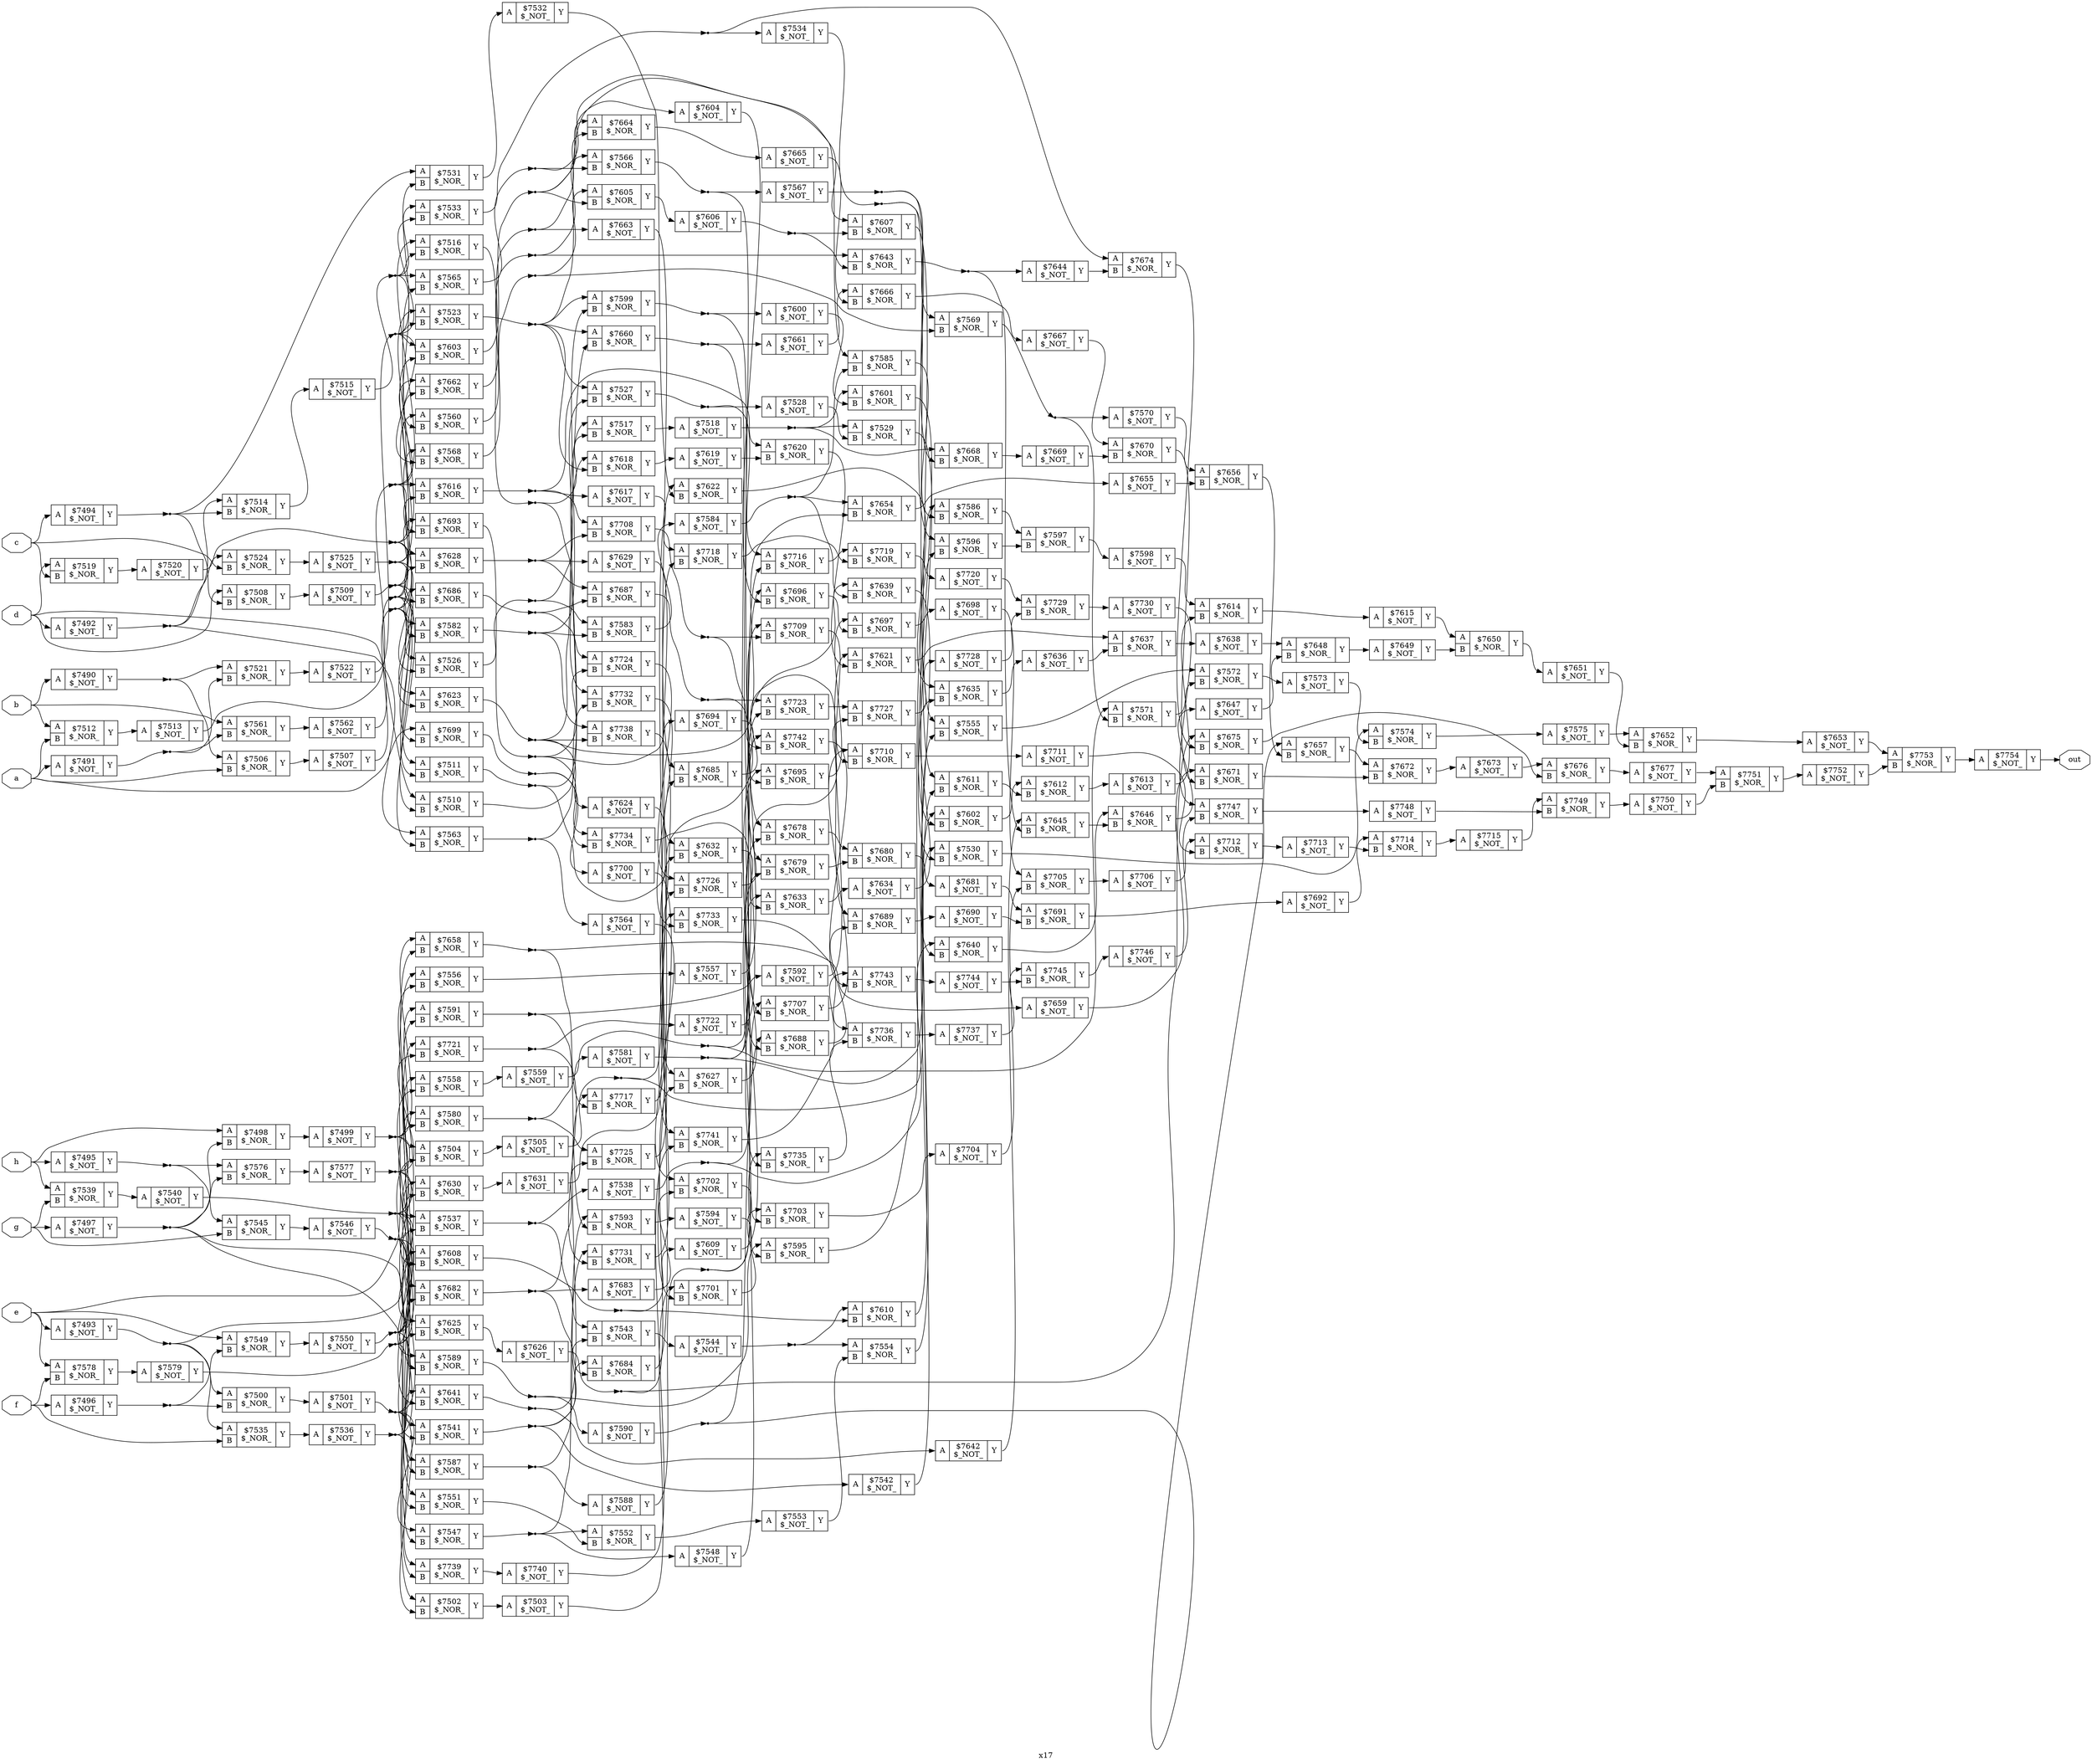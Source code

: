 digraph "x17" {
label="x17";
rankdir="LR";
remincross=true;
n265 [ shape=octagon, label="a", color="black", fontcolor="black" ];
n266 [ shape=octagon, label="b", color="black", fontcolor="black" ];
n267 [ shape=octagon, label="c", color="black", fontcolor="black" ];
n268 [ shape=octagon, label="d", color="black", fontcolor="black" ];
n269 [ shape=octagon, label="e", color="black", fontcolor="black" ];
n270 [ shape=octagon, label="f", color="black", fontcolor="black" ];
n271 [ shape=octagon, label="g", color="black", fontcolor="black" ];
n272 [ shape=octagon, label="h", color="black", fontcolor="black" ];
n273 [ shape=octagon, label="out", color="black", fontcolor="black" ];
c276 [ shape=record, label="{{<p274> A}|$7490\n$_NOT_|{<p275> Y}}" ];
c277 [ shape=record, label="{{<p274> A}|$7491\n$_NOT_|{<p275> Y}}" ];
c278 [ shape=record, label="{{<p274> A}|$7492\n$_NOT_|{<p275> Y}}" ];
c279 [ shape=record, label="{{<p274> A}|$7493\n$_NOT_|{<p275> Y}}" ];
c280 [ shape=record, label="{{<p274> A}|$7494\n$_NOT_|{<p275> Y}}" ];
c281 [ shape=record, label="{{<p274> A}|$7495\n$_NOT_|{<p275> Y}}" ];
c282 [ shape=record, label="{{<p274> A}|$7496\n$_NOT_|{<p275> Y}}" ];
c283 [ shape=record, label="{{<p274> A}|$7497\n$_NOT_|{<p275> Y}}" ];
c285 [ shape=record, label="{{<p274> A|<p284> B}|$7498\n$_NOR_|{<p275> Y}}" ];
c286 [ shape=record, label="{{<p274> A}|$7499\n$_NOT_|{<p275> Y}}" ];
c287 [ shape=record, label="{{<p274> A|<p284> B}|$7500\n$_NOR_|{<p275> Y}}" ];
c288 [ shape=record, label="{{<p274> A}|$7501\n$_NOT_|{<p275> Y}}" ];
c289 [ shape=record, label="{{<p274> A|<p284> B}|$7502\n$_NOR_|{<p275> Y}}" ];
c290 [ shape=record, label="{{<p274> A}|$7503\n$_NOT_|{<p275> Y}}" ];
c291 [ shape=record, label="{{<p274> A|<p284> B}|$7504\n$_NOR_|{<p275> Y}}" ];
c292 [ shape=record, label="{{<p274> A}|$7505\n$_NOT_|{<p275> Y}}" ];
c293 [ shape=record, label="{{<p274> A|<p284> B}|$7506\n$_NOR_|{<p275> Y}}" ];
c294 [ shape=record, label="{{<p274> A}|$7507\n$_NOT_|{<p275> Y}}" ];
c295 [ shape=record, label="{{<p274> A|<p284> B}|$7508\n$_NOR_|{<p275> Y}}" ];
c296 [ shape=record, label="{{<p274> A}|$7509\n$_NOT_|{<p275> Y}}" ];
c297 [ shape=record, label="{{<p274> A|<p284> B}|$7510\n$_NOR_|{<p275> Y}}" ];
c298 [ shape=record, label="{{<p274> A|<p284> B}|$7511\n$_NOR_|{<p275> Y}}" ];
c299 [ shape=record, label="{{<p274> A|<p284> B}|$7512\n$_NOR_|{<p275> Y}}" ];
c300 [ shape=record, label="{{<p274> A}|$7513\n$_NOT_|{<p275> Y}}" ];
c301 [ shape=record, label="{{<p274> A|<p284> B}|$7514\n$_NOR_|{<p275> Y}}" ];
c302 [ shape=record, label="{{<p274> A}|$7515\n$_NOT_|{<p275> Y}}" ];
c303 [ shape=record, label="{{<p274> A|<p284> B}|$7516\n$_NOR_|{<p275> Y}}" ];
c304 [ shape=record, label="{{<p274> A|<p284> B}|$7517\n$_NOR_|{<p275> Y}}" ];
c305 [ shape=record, label="{{<p274> A}|$7518\n$_NOT_|{<p275> Y}}" ];
c306 [ shape=record, label="{{<p274> A|<p284> B}|$7519\n$_NOR_|{<p275> Y}}" ];
c307 [ shape=record, label="{{<p274> A}|$7520\n$_NOT_|{<p275> Y}}" ];
c308 [ shape=record, label="{{<p274> A|<p284> B}|$7521\n$_NOR_|{<p275> Y}}" ];
c309 [ shape=record, label="{{<p274> A}|$7522\n$_NOT_|{<p275> Y}}" ];
c310 [ shape=record, label="{{<p274> A|<p284> B}|$7523\n$_NOR_|{<p275> Y}}" ];
c311 [ shape=record, label="{{<p274> A|<p284> B}|$7524\n$_NOR_|{<p275> Y}}" ];
c312 [ shape=record, label="{{<p274> A}|$7525\n$_NOT_|{<p275> Y}}" ];
c313 [ shape=record, label="{{<p274> A|<p284> B}|$7526\n$_NOR_|{<p275> Y}}" ];
c314 [ shape=record, label="{{<p274> A|<p284> B}|$7527\n$_NOR_|{<p275> Y}}" ];
c315 [ shape=record, label="{{<p274> A}|$7528\n$_NOT_|{<p275> Y}}" ];
c316 [ shape=record, label="{{<p274> A|<p284> B}|$7529\n$_NOR_|{<p275> Y}}" ];
c317 [ shape=record, label="{{<p274> A|<p284> B}|$7530\n$_NOR_|{<p275> Y}}" ];
c318 [ shape=record, label="{{<p274> A|<p284> B}|$7531\n$_NOR_|{<p275> Y}}" ];
c319 [ shape=record, label="{{<p274> A}|$7532\n$_NOT_|{<p275> Y}}" ];
c320 [ shape=record, label="{{<p274> A|<p284> B}|$7533\n$_NOR_|{<p275> Y}}" ];
c321 [ shape=record, label="{{<p274> A}|$7534\n$_NOT_|{<p275> Y}}" ];
c322 [ shape=record, label="{{<p274> A|<p284> B}|$7535\n$_NOR_|{<p275> Y}}" ];
c323 [ shape=record, label="{{<p274> A}|$7536\n$_NOT_|{<p275> Y}}" ];
c324 [ shape=record, label="{{<p274> A|<p284> B}|$7537\n$_NOR_|{<p275> Y}}" ];
c325 [ shape=record, label="{{<p274> A}|$7538\n$_NOT_|{<p275> Y}}" ];
c326 [ shape=record, label="{{<p274> A|<p284> B}|$7539\n$_NOR_|{<p275> Y}}" ];
c327 [ shape=record, label="{{<p274> A}|$7540\n$_NOT_|{<p275> Y}}" ];
c328 [ shape=record, label="{{<p274> A|<p284> B}|$7541\n$_NOR_|{<p275> Y}}" ];
c329 [ shape=record, label="{{<p274> A}|$7542\n$_NOT_|{<p275> Y}}" ];
c330 [ shape=record, label="{{<p274> A|<p284> B}|$7543\n$_NOR_|{<p275> Y}}" ];
c331 [ shape=record, label="{{<p274> A}|$7544\n$_NOT_|{<p275> Y}}" ];
c332 [ shape=record, label="{{<p274> A|<p284> B}|$7545\n$_NOR_|{<p275> Y}}" ];
c333 [ shape=record, label="{{<p274> A}|$7546\n$_NOT_|{<p275> Y}}" ];
c334 [ shape=record, label="{{<p274> A|<p284> B}|$7547\n$_NOR_|{<p275> Y}}" ];
c335 [ shape=record, label="{{<p274> A}|$7548\n$_NOT_|{<p275> Y}}" ];
c336 [ shape=record, label="{{<p274> A|<p284> B}|$7549\n$_NOR_|{<p275> Y}}" ];
c337 [ shape=record, label="{{<p274> A}|$7550\n$_NOT_|{<p275> Y}}" ];
c338 [ shape=record, label="{{<p274> A|<p284> B}|$7551\n$_NOR_|{<p275> Y}}" ];
c339 [ shape=record, label="{{<p274> A|<p284> B}|$7552\n$_NOR_|{<p275> Y}}" ];
c340 [ shape=record, label="{{<p274> A}|$7553\n$_NOT_|{<p275> Y}}" ];
c341 [ shape=record, label="{{<p274> A|<p284> B}|$7554\n$_NOR_|{<p275> Y}}" ];
c342 [ shape=record, label="{{<p274> A|<p284> B}|$7555\n$_NOR_|{<p275> Y}}" ];
c343 [ shape=record, label="{{<p274> A|<p284> B}|$7556\n$_NOR_|{<p275> Y}}" ];
c344 [ shape=record, label="{{<p274> A}|$7557\n$_NOT_|{<p275> Y}}" ];
c345 [ shape=record, label="{{<p274> A|<p284> B}|$7558\n$_NOR_|{<p275> Y}}" ];
c346 [ shape=record, label="{{<p274> A}|$7559\n$_NOT_|{<p275> Y}}" ];
c347 [ shape=record, label="{{<p274> A|<p284> B}|$7560\n$_NOR_|{<p275> Y}}" ];
c348 [ shape=record, label="{{<p274> A|<p284> B}|$7561\n$_NOR_|{<p275> Y}}" ];
c349 [ shape=record, label="{{<p274> A}|$7562\n$_NOT_|{<p275> Y}}" ];
c350 [ shape=record, label="{{<p274> A|<p284> B}|$7563\n$_NOR_|{<p275> Y}}" ];
c351 [ shape=record, label="{{<p274> A}|$7564\n$_NOT_|{<p275> Y}}" ];
c352 [ shape=record, label="{{<p274> A|<p284> B}|$7565\n$_NOR_|{<p275> Y}}" ];
c353 [ shape=record, label="{{<p274> A|<p284> B}|$7566\n$_NOR_|{<p275> Y}}" ];
c354 [ shape=record, label="{{<p274> A}|$7567\n$_NOT_|{<p275> Y}}" ];
c355 [ shape=record, label="{{<p274> A|<p284> B}|$7568\n$_NOR_|{<p275> Y}}" ];
c356 [ shape=record, label="{{<p274> A|<p284> B}|$7569\n$_NOR_|{<p275> Y}}" ];
c357 [ shape=record, label="{{<p274> A}|$7570\n$_NOT_|{<p275> Y}}" ];
c358 [ shape=record, label="{{<p274> A|<p284> B}|$7571\n$_NOR_|{<p275> Y}}" ];
c359 [ shape=record, label="{{<p274> A|<p284> B}|$7572\n$_NOR_|{<p275> Y}}" ];
c360 [ shape=record, label="{{<p274> A}|$7573\n$_NOT_|{<p275> Y}}" ];
c361 [ shape=record, label="{{<p274> A|<p284> B}|$7574\n$_NOR_|{<p275> Y}}" ];
c362 [ shape=record, label="{{<p274> A}|$7575\n$_NOT_|{<p275> Y}}" ];
c363 [ shape=record, label="{{<p274> A|<p284> B}|$7576\n$_NOR_|{<p275> Y}}" ];
c364 [ shape=record, label="{{<p274> A}|$7577\n$_NOT_|{<p275> Y}}" ];
c365 [ shape=record, label="{{<p274> A|<p284> B}|$7578\n$_NOR_|{<p275> Y}}" ];
c366 [ shape=record, label="{{<p274> A}|$7579\n$_NOT_|{<p275> Y}}" ];
c367 [ shape=record, label="{{<p274> A|<p284> B}|$7580\n$_NOR_|{<p275> Y}}" ];
c368 [ shape=record, label="{{<p274> A}|$7581\n$_NOT_|{<p275> Y}}" ];
c369 [ shape=record, label="{{<p274> A|<p284> B}|$7582\n$_NOR_|{<p275> Y}}" ];
c370 [ shape=record, label="{{<p274> A|<p284> B}|$7583\n$_NOR_|{<p275> Y}}" ];
c371 [ shape=record, label="{{<p274> A}|$7584\n$_NOT_|{<p275> Y}}" ];
c372 [ shape=record, label="{{<p274> A|<p284> B}|$7585\n$_NOR_|{<p275> Y}}" ];
c373 [ shape=record, label="{{<p274> A|<p284> B}|$7586\n$_NOR_|{<p275> Y}}" ];
c374 [ shape=record, label="{{<p274> A|<p284> B}|$7587\n$_NOR_|{<p275> Y}}" ];
c375 [ shape=record, label="{{<p274> A}|$7588\n$_NOT_|{<p275> Y}}" ];
c376 [ shape=record, label="{{<p274> A|<p284> B}|$7589\n$_NOR_|{<p275> Y}}" ];
c377 [ shape=record, label="{{<p274> A}|$7590\n$_NOT_|{<p275> Y}}" ];
c378 [ shape=record, label="{{<p274> A|<p284> B}|$7591\n$_NOR_|{<p275> Y}}" ];
c379 [ shape=record, label="{{<p274> A}|$7592\n$_NOT_|{<p275> Y}}" ];
c380 [ shape=record, label="{{<p274> A|<p284> B}|$7593\n$_NOR_|{<p275> Y}}" ];
c381 [ shape=record, label="{{<p274> A}|$7594\n$_NOT_|{<p275> Y}}" ];
c382 [ shape=record, label="{{<p274> A|<p284> B}|$7595\n$_NOR_|{<p275> Y}}" ];
c383 [ shape=record, label="{{<p274> A|<p284> B}|$7596\n$_NOR_|{<p275> Y}}" ];
c384 [ shape=record, label="{{<p274> A|<p284> B}|$7597\n$_NOR_|{<p275> Y}}" ];
c385 [ shape=record, label="{{<p274> A}|$7598\n$_NOT_|{<p275> Y}}" ];
c386 [ shape=record, label="{{<p274> A|<p284> B}|$7599\n$_NOR_|{<p275> Y}}" ];
c387 [ shape=record, label="{{<p274> A}|$7600\n$_NOT_|{<p275> Y}}" ];
c388 [ shape=record, label="{{<p274> A|<p284> B}|$7601\n$_NOR_|{<p275> Y}}" ];
c389 [ shape=record, label="{{<p274> A|<p284> B}|$7602\n$_NOR_|{<p275> Y}}" ];
c390 [ shape=record, label="{{<p274> A|<p284> B}|$7603\n$_NOR_|{<p275> Y}}" ];
c391 [ shape=record, label="{{<p274> A}|$7604\n$_NOT_|{<p275> Y}}" ];
c392 [ shape=record, label="{{<p274> A|<p284> B}|$7605\n$_NOR_|{<p275> Y}}" ];
c393 [ shape=record, label="{{<p274> A}|$7606\n$_NOT_|{<p275> Y}}" ];
c394 [ shape=record, label="{{<p274> A|<p284> B}|$7607\n$_NOR_|{<p275> Y}}" ];
c395 [ shape=record, label="{{<p274> A|<p284> B}|$7608\n$_NOR_|{<p275> Y}}" ];
c396 [ shape=record, label="{{<p274> A}|$7609\n$_NOT_|{<p275> Y}}" ];
c397 [ shape=record, label="{{<p274> A|<p284> B}|$7610\n$_NOR_|{<p275> Y}}" ];
c398 [ shape=record, label="{{<p274> A|<p284> B}|$7611\n$_NOR_|{<p275> Y}}" ];
c399 [ shape=record, label="{{<p274> A|<p284> B}|$7612\n$_NOR_|{<p275> Y}}" ];
c400 [ shape=record, label="{{<p274> A}|$7613\n$_NOT_|{<p275> Y}}" ];
c401 [ shape=record, label="{{<p274> A|<p284> B}|$7614\n$_NOR_|{<p275> Y}}" ];
c402 [ shape=record, label="{{<p274> A}|$7615\n$_NOT_|{<p275> Y}}" ];
c403 [ shape=record, label="{{<p274> A|<p284> B}|$7616\n$_NOR_|{<p275> Y}}" ];
c404 [ shape=record, label="{{<p274> A}|$7617\n$_NOT_|{<p275> Y}}" ];
c405 [ shape=record, label="{{<p274> A|<p284> B}|$7618\n$_NOR_|{<p275> Y}}" ];
c406 [ shape=record, label="{{<p274> A}|$7619\n$_NOT_|{<p275> Y}}" ];
c407 [ shape=record, label="{{<p274> A|<p284> B}|$7620\n$_NOR_|{<p275> Y}}" ];
c408 [ shape=record, label="{{<p274> A|<p284> B}|$7621\n$_NOR_|{<p275> Y}}" ];
c409 [ shape=record, label="{{<p274> A|<p284> B}|$7622\n$_NOR_|{<p275> Y}}" ];
c410 [ shape=record, label="{{<p274> A|<p284> B}|$7623\n$_NOR_|{<p275> Y}}" ];
c411 [ shape=record, label="{{<p274> A}|$7624\n$_NOT_|{<p275> Y}}" ];
c412 [ shape=record, label="{{<p274> A|<p284> B}|$7625\n$_NOR_|{<p275> Y}}" ];
c413 [ shape=record, label="{{<p274> A}|$7626\n$_NOT_|{<p275> Y}}" ];
c414 [ shape=record, label="{{<p274> A|<p284> B}|$7627\n$_NOR_|{<p275> Y}}" ];
c415 [ shape=record, label="{{<p274> A|<p284> B}|$7628\n$_NOR_|{<p275> Y}}" ];
c416 [ shape=record, label="{{<p274> A}|$7629\n$_NOT_|{<p275> Y}}" ];
c417 [ shape=record, label="{{<p274> A|<p284> B}|$7630\n$_NOR_|{<p275> Y}}" ];
c418 [ shape=record, label="{{<p274> A}|$7631\n$_NOT_|{<p275> Y}}" ];
c419 [ shape=record, label="{{<p274> A|<p284> B}|$7632\n$_NOR_|{<p275> Y}}" ];
c420 [ shape=record, label="{{<p274> A|<p284> B}|$7633\n$_NOR_|{<p275> Y}}" ];
c421 [ shape=record, label="{{<p274> A}|$7634\n$_NOT_|{<p275> Y}}" ];
c422 [ shape=record, label="{{<p274> A|<p284> B}|$7635\n$_NOR_|{<p275> Y}}" ];
c423 [ shape=record, label="{{<p274> A}|$7636\n$_NOT_|{<p275> Y}}" ];
c424 [ shape=record, label="{{<p274> A|<p284> B}|$7637\n$_NOR_|{<p275> Y}}" ];
c425 [ shape=record, label="{{<p274> A}|$7638\n$_NOT_|{<p275> Y}}" ];
c426 [ shape=record, label="{{<p274> A|<p284> B}|$7639\n$_NOR_|{<p275> Y}}" ];
c427 [ shape=record, label="{{<p274> A|<p284> B}|$7640\n$_NOR_|{<p275> Y}}" ];
c428 [ shape=record, label="{{<p274> A|<p284> B}|$7641\n$_NOR_|{<p275> Y}}" ];
c429 [ shape=record, label="{{<p274> A}|$7642\n$_NOT_|{<p275> Y}}" ];
c430 [ shape=record, label="{{<p274> A|<p284> B}|$7643\n$_NOR_|{<p275> Y}}" ];
c431 [ shape=record, label="{{<p274> A}|$7644\n$_NOT_|{<p275> Y}}" ];
c432 [ shape=record, label="{{<p274> A|<p284> B}|$7645\n$_NOR_|{<p275> Y}}" ];
c433 [ shape=record, label="{{<p274> A|<p284> B}|$7646\n$_NOR_|{<p275> Y}}" ];
c434 [ shape=record, label="{{<p274> A}|$7647\n$_NOT_|{<p275> Y}}" ];
c435 [ shape=record, label="{{<p274> A|<p284> B}|$7648\n$_NOR_|{<p275> Y}}" ];
c436 [ shape=record, label="{{<p274> A}|$7649\n$_NOT_|{<p275> Y}}" ];
c437 [ shape=record, label="{{<p274> A|<p284> B}|$7650\n$_NOR_|{<p275> Y}}" ];
c438 [ shape=record, label="{{<p274> A}|$7651\n$_NOT_|{<p275> Y}}" ];
c439 [ shape=record, label="{{<p274> A|<p284> B}|$7652\n$_NOR_|{<p275> Y}}" ];
c440 [ shape=record, label="{{<p274> A}|$7653\n$_NOT_|{<p275> Y}}" ];
c441 [ shape=record, label="{{<p274> A|<p284> B}|$7654\n$_NOR_|{<p275> Y}}" ];
c442 [ shape=record, label="{{<p274> A}|$7655\n$_NOT_|{<p275> Y}}" ];
c443 [ shape=record, label="{{<p274> A|<p284> B}|$7656\n$_NOR_|{<p275> Y}}" ];
c444 [ shape=record, label="{{<p274> A|<p284> B}|$7657\n$_NOR_|{<p275> Y}}" ];
c445 [ shape=record, label="{{<p274> A|<p284> B}|$7658\n$_NOR_|{<p275> Y}}" ];
c446 [ shape=record, label="{{<p274> A}|$7659\n$_NOT_|{<p275> Y}}" ];
c447 [ shape=record, label="{{<p274> A|<p284> B}|$7660\n$_NOR_|{<p275> Y}}" ];
c448 [ shape=record, label="{{<p274> A}|$7661\n$_NOT_|{<p275> Y}}" ];
c449 [ shape=record, label="{{<p274> A|<p284> B}|$7662\n$_NOR_|{<p275> Y}}" ];
c450 [ shape=record, label="{{<p274> A}|$7663\n$_NOT_|{<p275> Y}}" ];
c451 [ shape=record, label="{{<p274> A|<p284> B}|$7664\n$_NOR_|{<p275> Y}}" ];
c452 [ shape=record, label="{{<p274> A}|$7665\n$_NOT_|{<p275> Y}}" ];
c453 [ shape=record, label="{{<p274> A|<p284> B}|$7666\n$_NOR_|{<p275> Y}}" ];
c454 [ shape=record, label="{{<p274> A}|$7667\n$_NOT_|{<p275> Y}}" ];
c455 [ shape=record, label="{{<p274> A|<p284> B}|$7668\n$_NOR_|{<p275> Y}}" ];
c456 [ shape=record, label="{{<p274> A}|$7669\n$_NOT_|{<p275> Y}}" ];
c457 [ shape=record, label="{{<p274> A|<p284> B}|$7670\n$_NOR_|{<p275> Y}}" ];
c458 [ shape=record, label="{{<p274> A|<p284> B}|$7671\n$_NOR_|{<p275> Y}}" ];
c459 [ shape=record, label="{{<p274> A|<p284> B}|$7672\n$_NOR_|{<p275> Y}}" ];
c460 [ shape=record, label="{{<p274> A}|$7673\n$_NOT_|{<p275> Y}}" ];
c461 [ shape=record, label="{{<p274> A|<p284> B}|$7674\n$_NOR_|{<p275> Y}}" ];
c462 [ shape=record, label="{{<p274> A|<p284> B}|$7675\n$_NOR_|{<p275> Y}}" ];
c463 [ shape=record, label="{{<p274> A|<p284> B}|$7676\n$_NOR_|{<p275> Y}}" ];
c464 [ shape=record, label="{{<p274> A}|$7677\n$_NOT_|{<p275> Y}}" ];
c465 [ shape=record, label="{{<p274> A|<p284> B}|$7678\n$_NOR_|{<p275> Y}}" ];
c466 [ shape=record, label="{{<p274> A|<p284> B}|$7679\n$_NOR_|{<p275> Y}}" ];
c467 [ shape=record, label="{{<p274> A|<p284> B}|$7680\n$_NOR_|{<p275> Y}}" ];
c468 [ shape=record, label="{{<p274> A}|$7681\n$_NOT_|{<p275> Y}}" ];
c469 [ shape=record, label="{{<p274> A|<p284> B}|$7682\n$_NOR_|{<p275> Y}}" ];
c470 [ shape=record, label="{{<p274> A}|$7683\n$_NOT_|{<p275> Y}}" ];
c471 [ shape=record, label="{{<p274> A|<p284> B}|$7684\n$_NOR_|{<p275> Y}}" ];
c472 [ shape=record, label="{{<p274> A|<p284> B}|$7685\n$_NOR_|{<p275> Y}}" ];
c473 [ shape=record, label="{{<p274> A|<p284> B}|$7686\n$_NOR_|{<p275> Y}}" ];
c474 [ shape=record, label="{{<p274> A|<p284> B}|$7687\n$_NOR_|{<p275> Y}}" ];
c475 [ shape=record, label="{{<p274> A|<p284> B}|$7688\n$_NOR_|{<p275> Y}}" ];
c476 [ shape=record, label="{{<p274> A|<p284> B}|$7689\n$_NOR_|{<p275> Y}}" ];
c477 [ shape=record, label="{{<p274> A}|$7690\n$_NOT_|{<p275> Y}}" ];
c478 [ shape=record, label="{{<p274> A|<p284> B}|$7691\n$_NOR_|{<p275> Y}}" ];
c479 [ shape=record, label="{{<p274> A}|$7692\n$_NOT_|{<p275> Y}}" ];
c480 [ shape=record, label="{{<p274> A|<p284> B}|$7693\n$_NOR_|{<p275> Y}}" ];
c481 [ shape=record, label="{{<p274> A}|$7694\n$_NOT_|{<p275> Y}}" ];
c482 [ shape=record, label="{{<p274> A|<p284> B}|$7695\n$_NOR_|{<p275> Y}}" ];
c483 [ shape=record, label="{{<p274> A|<p284> B}|$7696\n$_NOR_|{<p275> Y}}" ];
c484 [ shape=record, label="{{<p274> A|<p284> B}|$7697\n$_NOR_|{<p275> Y}}" ];
c485 [ shape=record, label="{{<p274> A}|$7698\n$_NOT_|{<p275> Y}}" ];
c486 [ shape=record, label="{{<p274> A|<p284> B}|$7699\n$_NOR_|{<p275> Y}}" ];
c487 [ shape=record, label="{{<p274> A}|$7700\n$_NOT_|{<p275> Y}}" ];
c488 [ shape=record, label="{{<p274> A|<p284> B}|$7701\n$_NOR_|{<p275> Y}}" ];
c489 [ shape=record, label="{{<p274> A|<p284> B}|$7702\n$_NOR_|{<p275> Y}}" ];
c490 [ shape=record, label="{{<p274> A|<p284> B}|$7703\n$_NOR_|{<p275> Y}}" ];
c491 [ shape=record, label="{{<p274> A}|$7704\n$_NOT_|{<p275> Y}}" ];
c492 [ shape=record, label="{{<p274> A|<p284> B}|$7705\n$_NOR_|{<p275> Y}}" ];
c493 [ shape=record, label="{{<p274> A}|$7706\n$_NOT_|{<p275> Y}}" ];
c494 [ shape=record, label="{{<p274> A|<p284> B}|$7707\n$_NOR_|{<p275> Y}}" ];
c495 [ shape=record, label="{{<p274> A|<p284> B}|$7708\n$_NOR_|{<p275> Y}}" ];
c496 [ shape=record, label="{{<p274> A|<p284> B}|$7709\n$_NOR_|{<p275> Y}}" ];
c497 [ shape=record, label="{{<p274> A|<p284> B}|$7710\n$_NOR_|{<p275> Y}}" ];
c498 [ shape=record, label="{{<p274> A}|$7711\n$_NOT_|{<p275> Y}}" ];
c499 [ shape=record, label="{{<p274> A|<p284> B}|$7712\n$_NOR_|{<p275> Y}}" ];
c500 [ shape=record, label="{{<p274> A}|$7713\n$_NOT_|{<p275> Y}}" ];
c501 [ shape=record, label="{{<p274> A|<p284> B}|$7714\n$_NOR_|{<p275> Y}}" ];
c502 [ shape=record, label="{{<p274> A}|$7715\n$_NOT_|{<p275> Y}}" ];
c503 [ shape=record, label="{{<p274> A|<p284> B}|$7716\n$_NOR_|{<p275> Y}}" ];
c504 [ shape=record, label="{{<p274> A|<p284> B}|$7717\n$_NOR_|{<p275> Y}}" ];
c505 [ shape=record, label="{{<p274> A|<p284> B}|$7718\n$_NOR_|{<p275> Y}}" ];
c506 [ shape=record, label="{{<p274> A|<p284> B}|$7719\n$_NOR_|{<p275> Y}}" ];
c507 [ shape=record, label="{{<p274> A}|$7720\n$_NOT_|{<p275> Y}}" ];
c508 [ shape=record, label="{{<p274> A|<p284> B}|$7721\n$_NOR_|{<p275> Y}}" ];
c509 [ shape=record, label="{{<p274> A}|$7722\n$_NOT_|{<p275> Y}}" ];
c510 [ shape=record, label="{{<p274> A|<p284> B}|$7723\n$_NOR_|{<p275> Y}}" ];
c511 [ shape=record, label="{{<p274> A|<p284> B}|$7724\n$_NOR_|{<p275> Y}}" ];
c512 [ shape=record, label="{{<p274> A|<p284> B}|$7725\n$_NOR_|{<p275> Y}}" ];
c513 [ shape=record, label="{{<p274> A|<p284> B}|$7726\n$_NOR_|{<p275> Y}}" ];
c514 [ shape=record, label="{{<p274> A|<p284> B}|$7727\n$_NOR_|{<p275> Y}}" ];
c515 [ shape=record, label="{{<p274> A}|$7728\n$_NOT_|{<p275> Y}}" ];
c516 [ shape=record, label="{{<p274> A|<p284> B}|$7729\n$_NOR_|{<p275> Y}}" ];
c517 [ shape=record, label="{{<p274> A}|$7730\n$_NOT_|{<p275> Y}}" ];
c518 [ shape=record, label="{{<p274> A|<p284> B}|$7731\n$_NOR_|{<p275> Y}}" ];
c519 [ shape=record, label="{{<p274> A|<p284> B}|$7732\n$_NOR_|{<p275> Y}}" ];
c520 [ shape=record, label="{{<p274> A|<p284> B}|$7733\n$_NOR_|{<p275> Y}}" ];
c521 [ shape=record, label="{{<p274> A|<p284> B}|$7734\n$_NOR_|{<p275> Y}}" ];
c522 [ shape=record, label="{{<p274> A|<p284> B}|$7735\n$_NOR_|{<p275> Y}}" ];
c523 [ shape=record, label="{{<p274> A|<p284> B}|$7736\n$_NOR_|{<p275> Y}}" ];
c524 [ shape=record, label="{{<p274> A}|$7737\n$_NOT_|{<p275> Y}}" ];
c525 [ shape=record, label="{{<p274> A|<p284> B}|$7738\n$_NOR_|{<p275> Y}}" ];
c526 [ shape=record, label="{{<p274> A|<p284> B}|$7739\n$_NOR_|{<p275> Y}}" ];
c527 [ shape=record, label="{{<p274> A}|$7740\n$_NOT_|{<p275> Y}}" ];
c528 [ shape=record, label="{{<p274> A|<p284> B}|$7741\n$_NOR_|{<p275> Y}}" ];
c529 [ shape=record, label="{{<p274> A|<p284> B}|$7742\n$_NOR_|{<p275> Y}}" ];
c530 [ shape=record, label="{{<p274> A|<p284> B}|$7743\n$_NOR_|{<p275> Y}}" ];
c531 [ shape=record, label="{{<p274> A}|$7744\n$_NOT_|{<p275> Y}}" ];
c532 [ shape=record, label="{{<p274> A|<p284> B}|$7745\n$_NOR_|{<p275> Y}}" ];
c533 [ shape=record, label="{{<p274> A}|$7746\n$_NOT_|{<p275> Y}}" ];
c534 [ shape=record, label="{{<p274> A|<p284> B}|$7747\n$_NOR_|{<p275> Y}}" ];
c535 [ shape=record, label="{{<p274> A}|$7748\n$_NOT_|{<p275> Y}}" ];
c536 [ shape=record, label="{{<p274> A|<p284> B}|$7749\n$_NOR_|{<p275> Y}}" ];
c537 [ shape=record, label="{{<p274> A}|$7750\n$_NOT_|{<p275> Y}}" ];
c538 [ shape=record, label="{{<p274> A|<p284> B}|$7751\n$_NOR_|{<p275> Y}}" ];
c539 [ shape=record, label="{{<p274> A}|$7752\n$_NOT_|{<p275> Y}}" ];
c540 [ shape=record, label="{{<p274> A|<p284> B}|$7753\n$_NOR_|{<p275> Y}}" ];
c541 [ shape=record, label="{{<p274> A}|$7754\n$_NOT_|{<p275> Y}}" ];
n1 [ shape=point ];
c367:p275:e -> n1:w [color="black", label=""];
n1:e -> c368:p274:w [color="black", label=""];
n1:e -> c512:p274:w [color="black", label=""];
n10 [ shape=point ];
c376:p275:e -> n10:w [color="black", label=""];
n10:e -> c377:p274:w [color="black", label=""];
n10:e -> c382:p274:w [color="black", label=""];
c457:p275:e -> c458:p284:w [color="black", label=""];
c458:p275:e -> c459:p284:w [color="black", label=""];
c459:p275:e -> c460:p274:w [color="black", label=""];
c460:p275:e -> c463:p274:w [color="black", label=""];
c461:p275:e -> c462:p284:w [color="black", label=""];
c462:p275:e -> c463:p284:w [color="black", label=""];
c463:p275:e -> c464:p274:w [color="black", label=""];
c464:p275:e -> c538:p274:w [color="black", label=""];
c465:p275:e -> c467:p274:w [color="black", label=""];
c466:p275:e -> c467:p284:w [color="black", label=""];
n11 [ shape=point ];
c276:p275:e -> n11:w [color="black", label=""];
n11:e -> c293:p274:w [color="black", label=""];
n11:e -> c308:p274:w [color="black", label=""];
n110 [ shape=point ];
c286:p275:e -> n110:w [color="black", label=""];
n110:e -> c291:p274:w [color="black", label=""];
n110:e -> c324:p274:w [color="black", label=""];
n110:e -> c378:p274:w [color="black", label=""];
n110:e -> c445:p274:w [color="black", label=""];
c467:p275:e -> c468:p274:w [color="black", label=""];
c468:p275:e -> c478:p274:w [color="black", label=""];
n113 [ shape=point ];
c469:p275:e -> n113:w [color="black", label=""];
n113:e -> c470:p274:w [color="black", label=""];
n113:e -> c471:p284:w [color="black", label=""];
n113:e -> c512:p284:w [color="black", label=""];
c470:p275:e -> c489:p284:w [color="black", label=""];
c471:p275:e -> c472:p284:w [color="black", label=""];
c472:p275:e -> c476:p274:w [color="black", label=""];
n117 [ shape=point ];
c473:p275:e -> n117:w [color="black", label=""];
n117:e -> c474:p284:w [color="black", label=""];
n117:e -> c511:p274:w [color="black", label=""];
n118 [ shape=point ];
c474:p275:e -> n118:w [color="black", label=""];
n118:e -> c475:p284:w [color="black", label=""];
n118:e -> c510:p274:w [color="black", label=""];
c475:p275:e -> c476:p284:w [color="black", label=""];
n12 [ shape=point ];
c377:p275:e -> n12:w [color="black", label=""];
n12:e -> c444:p274:w [color="black", label=""];
n12:e -> c475:p274:w [color="black", label=""];
c476:p275:e -> c477:p274:w [color="black", label=""];
c287:p275:e -> c288:p274:w [color="black", label=""];
c477:p275:e -> c478:p284:w [color="black", label=""];
c478:p275:e -> c479:p274:w [color="black", label=""];
c479:p275:e -> c501:p274:w [color="black", label=""];
n125 [ shape=point ];
c480:p275:e -> n125:w [color="black", label=""];
n125:e -> c481:p274:w [color="black", label=""];
n125:e -> c511:p284:w [color="black", label=""];
n125:e -> c521:p274:w [color="black", label=""];
c481:p275:e -> c482:p284:w [color="black", label=""];
c482:p275:e -> c484:p274:w [color="black", label=""];
c483:p275:e -> c484:p284:w [color="black", label=""];
c484:p275:e -> c485:p274:w [color="black", label=""];
n13 [ shape=point ];
c378:p275:e -> n13:w [color="black", label=""];
n13:e -> c379:p274:w [color="black", label=""];
n13:e -> c380:p284:w [color="black", label=""];
c485:p275:e -> c492:p274:w [color="black", label=""];
n131 [ shape=point ];
c486:p275:e -> n131:w [color="black", label=""];
n131:e -> c487:p274:w [color="black", label=""];
n131:e -> c521:p284:w [color="black", label=""];
n132 [ shape=point ];
c288:p275:e -> n132:w [color="black", label=""];
n132:e -> c289:p284:w [color="black", label=""];
n132:e -> c291:p284:w [color="black", label=""];
n132:e -> c328:p274:w [color="black", label=""];
n132:e -> c334:p274:w [color="black", label=""];
n132:e -> c395:p274:w [color="black", label=""];
c487:p275:e -> c488:p284:w [color="black", label=""];
c488:p275:e -> c490:p274:w [color="black", label=""];
c489:p275:e -> c490:p284:w [color="black", label=""];
c490:p275:e -> c491:p274:w [color="black", label=""];
c491:p275:e -> c492:p284:w [color="black", label=""];
c492:p275:e -> c493:p274:w [color="black", label=""];
c493:p275:e -> c499:p274:w [color="black", label=""];
c379:p275:e -> c408:p274:w [color="black", label=""];
c494:p275:e -> c497:p274:w [color="black", label=""];
n141 [ shape=point ];
c495:p275:e -> n141:w [color="black", label=""];
n141:e -> c496:p284:w [color="black", label=""];
n141:e -> c529:p284:w [color="black", label=""];
c496:p275:e -> c497:p284:w [color="black", label=""];
c289:p275:e -> c290:p274:w [color="black", label=""];
c497:p275:e -> c498:p274:w [color="black", label=""];
c498:p275:e -> c499:p284:w [color="black", label=""];
c499:p275:e -> c500:p274:w [color="black", label=""];
c500:p275:e -> c501:p284:w [color="black", label=""];
c501:p275:e -> c502:p274:w [color="black", label=""];
c502:p275:e -> c536:p274:w [color="black", label=""];
c380:p275:e -> c381:p274:w [color="black", label=""];
c503:p275:e -> c506:p274:w [color="black", label=""];
c504:p275:e -> c505:p284:w [color="black", label=""];
c505:p275:e -> c506:p284:w [color="black", label=""];
c506:p275:e -> c507:p274:w [color="black", label=""];
c290:p275:e -> c488:p274:w [color="black", label=""];
c507:p275:e -> c516:p274:w [color="black", label=""];
n156 [ shape=point ];
c508:p275:e -> n156:w [color="black", label=""];
n156:e -> c509:p274:w [color="black", label=""];
n156:e -> c518:p284:w [color="black", label=""];
c509:p275:e -> c510:p284:w [color="black", label=""];
c510:p275:e -> c514:p274:w [color="black", label=""];
c511:p275:e -> c513:p274:w [color="black", label=""];
c381:p275:e -> c382:p284:w [color="black", label=""];
c512:p275:e -> c513:p284:w [color="black", label=""];
c513:p275:e -> c514:p284:w [color="black", label=""];
c514:p275:e -> c515:p274:w [color="black", label=""];
c515:p275:e -> c516:p284:w [color="black", label=""];
c516:p275:e -> c517:p274:w [color="black", label=""];
c291:p275:e -> c292:p274:w [color="black", label=""];
c517:p275:e -> c534:p274:w [color="black", label=""];
c518:p275:e -> c520:p274:w [color="black", label=""];
c519:p275:e -> c520:p284:w [color="black", label=""];
c520:p275:e -> c523:p274:w [color="black", label=""];
c382:p275:e -> c383:p284:w [color="black", label=""];
c521:p275:e -> c522:p284:w [color="black", label=""];
c522:p275:e -> c523:p284:w [color="black", label=""];
c523:p275:e -> c524:p274:w [color="black", label=""];
c524:p275:e -> c532:p274:w [color="black", label=""];
c525:p275:e -> c528:p274:w [color="black", label=""];
c526:p275:e -> c527:p274:w [color="black", label=""];
n176 [ shape=point ];
c292:p275:e -> n176:w [color="black", label=""];
n176:e -> c317:p274:w [color="black", label=""];
n176:e -> c409:p274:w [color="black", label=""];
c527:p275:e -> c528:p284:w [color="black", label=""];
c528:p275:e -> c530:p274:w [color="black", label=""];
c529:p275:e -> c530:p284:w [color="black", label=""];
c383:p275:e -> c384:p284:w [color="black", label=""];
c530:p275:e -> c531:p274:w [color="black", label=""];
c531:p275:e -> c532:p284:w [color="black", label=""];
c532:p275:e -> c533:p274:w [color="black", label=""];
c533:p275:e -> c534:p284:w [color="black", label=""];
c534:p275:e -> c535:p274:w [color="black", label=""];
c535:p275:e -> c536:p284:w [color="black", label=""];
c536:p275:e -> c537:p274:w [color="black", label=""];
c293:p275:e -> c294:p274:w [color="black", label=""];
c537:p275:e -> c538:p284:w [color="black", label=""];
c538:p275:e -> c539:p274:w [color="black", label=""];
c384:p275:e -> c385:p274:w [color="black", label=""];
c539:p275:e -> c540:p284:w [color="black", label=""];
c540:p275:e -> c541:p274:w [color="black", label=""];
n192 [ shape=point ];
c294:p275:e -> n192:w [color="black", label=""];
n192:e -> c297:p284:w [color="black", label=""];
n192:e -> c298:p274:w [color="black", label=""];
n192:e -> c313:p274:w [color="black", label=""];
n192:e -> c347:p274:w [color="black", label=""];
n192:e -> c473:p274:w [color="black", label=""];
c295:p275:e -> c296:p274:w [color="black", label=""];
n194 [ shape=point ];
c296:p275:e -> n194:w [color="black", label=""];
n194:e -> c298:p284:w [color="black", label=""];
n194:e -> c355:p274:w [color="black", label=""];
n194:e -> c410:p274:w [color="black", label=""];
n194:e -> c480:p274:w [color="black", label=""];
c297:p275:e -> c405:p274:w [color="black", label=""];
n196 [ shape=point ];
c298:p275:e -> n196:w [color="black", label=""];
n196:e -> c304:p274:w [color="black", label=""];
n196:e -> c426:p274:w [color="black", label=""];
c299:p275:e -> c300:p274:w [color="black", label=""];
n198 [ shape=point ];
c300:p275:e -> n198:w [color="black", label=""];
n198:e -> c303:p274:w [color="black", label=""];
n198:e -> c403:p274:w [color="black", label=""];
n198:e -> c449:p274:w [color="black", label=""];
n198:e -> c480:p284:w [color="black", label=""];
c301:p275:e -> c302:p274:w [color="black", label=""];
n2 [ shape=point ];
c368:p275:e -> n2:w [color="black", label=""];
n2:e -> c373:p274:w [color="black", label=""];
n2:e -> c483:p274:w [color="black", label=""];
n2:e -> c529:p274:w [color="black", label=""];
c385:p275:e -> c401:p274:w [color="black", label=""];
n200 [ shape=point ];
c302:p275:e -> n200:w [color="black", label=""];
n200:e -> c303:p284:w [color="black", label=""];
n200:e -> c320:p274:w [color="black", label=""];
n200:e -> c347:p284:w [color="black", label=""];
n200:e -> c352:p274:w [color="black", label=""];
n201 [ shape=point ];
c303:p275:e -> n201:w [color="black", label=""];
n201:e -> c304:p284:w [color="black", label=""];
n201:e -> c519:p274:w [color="black", label=""];
c304:p275:e -> c305:p274:w [color="black", label=""];
n203 [ shape=point ];
c305:p275:e -> n203:w [color="black", label=""];
n203:e -> c316:p274:w [color="black", label=""];
n203:e -> c388:p274:w [color="black", label=""];
n203:e -> c455:p274:w [color="black", label=""];
c306:p275:e -> c307:p274:w [color="black", label=""];
n205 [ shape=point ];
c307:p275:e -> n205:w [color="black", label=""];
n205:e -> c310:p274:w [color="black", label=""];
n205:e -> c415:p274:w [color="black", label=""];
n205:e -> c449:p284:w [color="black", label=""];
n205:e -> c473:p284:w [color="black", label=""];
n205:e -> c486:p284:w [color="black", label=""];
c308:p275:e -> c309:p274:w [color="black", label=""];
n207 [ shape=point ];
c309:p275:e -> n207:w [color="black", label=""];
n207:e -> c310:p284:w [color="black", label=""];
n207:e -> c318:p284:w [color="black", label=""];
n207:e -> c320:p284:w [color="black", label=""];
n207:e -> c355:p284:w [color="black", label=""];
n207:e -> c390:p274:w [color="black", label=""];
n208 [ shape=point ];
c310:p275:e -> n208:w [color="black", label=""];
n208:e -> c314:p274:w [color="black", label=""];
n208:e -> c372:p274:w [color="black", label=""];
n208:e -> c386:p274:w [color="black", label=""];
n208:e -> c405:p284:w [color="black", label=""];
n208:e -> c447:p274:w [color="black", label=""];
c311:p275:e -> c312:p274:w [color="black", label=""];
n21 [ shape=point ];
c386:p275:e -> n21:w [color="black", label=""];
n21:e -> c387:p274:w [color="black", label=""];
n21:e -> c465:p274:w [color="black", label=""];
n210 [ shape=point ];
c312:p275:e -> n210:w [color="black", label=""];
n210:e -> c313:p284:w [color="black", label=""];
n210:e -> c369:p274:w [color="black", label=""];
n210:e -> c390:p284:w [color="black", label=""];
n210:e -> c403:p284:w [color="black", label=""];
n211 [ shape=point ];
c313:p275:e -> n211:w [color="black", label=""];
n211:e -> c314:p284:w [color="black", label=""];
n211:e -> c370:p274:w [color="black", label=""];
n212 [ shape=point ];
c314:p275:e -> n212:w [color="black", label=""];
n212:e -> c315:p274:w [color="black", label=""];
n212:e -> c503:p274:w [color="black", label=""];
c315:p275:e -> c316:p284:w [color="black", label=""];
c316:p275:e -> c317:p284:w [color="black", label=""];
c317:p275:e -> c361:p274:w [color="black", label=""];
c318:p275:e -> c319:p274:w [color="black", label=""];
c319:p275:e -> c409:p284:w [color="black", label=""];
n218 [ shape=point ];
c320:p275:e -> n218:w [color="black", label=""];
n218:e -> c321:p274:w [color="black", label=""];
n218:e -> c461:p274:w [color="black", label=""];
n219 [ shape=point ];
c321:p275:e -> n219:w [color="black", label=""];
n219:e -> c342:p274:w [color="black", label=""];
n219:e -> c383:p274:w [color="black", label=""];
n22 [ shape=point ];
c277:p275:e -> n22:w [color="black", label=""];
n22:e -> c308:p284:w [color="black", label=""];
n22:e -> c348:p284:w [color="black", label=""];
c322:p275:e -> c323:p274:w [color="black", label=""];
n221 [ shape=point ];
c323:p275:e -> n221:w [color="black", label=""];
n221:e -> c324:p284:w [color="black", label=""];
n221:e -> c374:p274:w [color="black", label=""];
n221:e -> c428:p274:w [color="black", label=""];
n221:e -> c526:p274:w [color="black", label=""];
n222 [ shape=point ];
c324:p275:e -> n222:w [color="black", label=""];
n222:e -> c325:p274:w [color="black", label=""];
n222:e -> c330:p274:w [color="black", label=""];
n223 [ shape=point ];
c325:p275:e -> n223:w [color="black", label=""];
n223:e -> c427:p274:w [color="black", label=""];
n223:e -> c482:p274:w [color="black", label=""];
c326:p275:e -> c327:p274:w [color="black", label=""];
n225 [ shape=point ];
c327:p275:e -> n225:w [color="black", label=""];
n225:e -> c328:p284:w [color="black", label=""];
n225:e -> c343:p284:w [color="black", label=""];
n225:e -> c345:p274:w [color="black", label=""];
n225:e -> c374:p284:w [color="black", label=""];
n225:e -> c412:p274:w [color="black", label=""];
n226 [ shape=point ];
c328:p275:e -> n226:w [color="black", label=""];
n226:e -> c329:p274:w [color="black", label=""];
n226:e -> c330:p284:w [color="black", label=""];
n226:e -> c471:p274:w [color="black", label=""];
c329:p275:e -> c389:p274:w [color="black", label=""];
c330:p275:e -> c331:p274:w [color="black", label=""];
n229 [ shape=point ];
c331:p275:e -> n229:w [color="black", label=""];
n229:e -> c341:p274:w [color="black", label=""];
n229:e -> c397:p274:w [color="black", label=""];
c387:p275:e -> c388:p284:w [color="black", label=""];
c332:p275:e -> c333:p274:w [color="black", label=""];
n231 [ shape=point ];
c333:p275:e -> n231:w [color="black", label=""];
n231:e -> c334:p284:w [color="black", label=""];
n231:e -> c376:p274:w [color="black", label=""];
n231:e -> c417:p284:w [color="black", label=""];
n231:e -> c469:p274:w [color="black", label=""];
n231:e -> c526:p284:w [color="black", label=""];
n232 [ shape=point ];
c334:p275:e -> n232:w [color="black", label=""];
n232:e -> c335:p274:w [color="black", label=""];
n232:e -> c339:p274:w [color="black", label=""];
n232:e -> c518:p274:w [color="black", label=""];
c335:p275:e -> c494:p274:w [color="black", label=""];
c336:p275:e -> c337:p274:w [color="black", label=""];
n235 [ shape=point ];
c337:p275:e -> n235:w [color="black", label=""];
n235:e -> c338:p284:w [color="black", label=""];
n235:e -> c345:p284:w [color="black", label=""];
n235:e -> c445:p284:w [color="black", label=""];
n235:e -> c469:p284:w [color="black", label=""];
n235:e -> c508:p274:w [color="black", label=""];
c338:p275:e -> c339:p284:w [color="black", label=""];
c339:p275:e -> c340:p274:w [color="black", label=""];
c340:p275:e -> c341:p284:w [color="black", label=""];
c341:p275:e -> c342:p284:w [color="black", label=""];
c388:p275:e -> c389:p284:w [color="black", label=""];
c342:p275:e -> c359:p274:w [color="black", label=""];
c343:p275:e -> c344:p274:w [color="black", label=""];
c344:p275:e -> c496:p274:w [color="black", label=""];
c345:p275:e -> c346:p274:w [color="black", label=""];
n244 [ shape=point ];
c346:p275:e -> n244:w [color="black", label=""];
n244:e -> c358:p274:w [color="black", label=""];
n244:e -> c503:p284:w [color="black", label=""];
n245 [ shape=point ];
c347:p275:e -> n245:w [color="black", label=""];
n245:e -> c353:p274:w [color="black", label=""];
n245:e -> c430:p274:w [color="black", label=""];
c348:p275:e -> c349:p274:w [color="black", label=""];
n247 [ shape=point ];
c349:p275:e -> n247:w [color="black", label=""];
n247:e -> c350:p284:w [color="black", label=""];
n247:e -> c352:p284:w [color="black", label=""];
n247:e -> c369:p284:w [color="black", label=""];
n247:e -> c410:p284:w [color="black", label=""];
n247:e -> c415:p284:w [color="black", label=""];
n248 [ shape=point ];
c350:p275:e -> n248:w [color="black", label=""];
n248:e -> c351:p274:w [color="black", label=""];
n248:e -> c519:p284:w [color="black", label=""];
c351:p275:e -> c489:p274:w [color="black", label=""];
c389:p275:e -> c399:p274:w [color="black", label=""];
n250 [ shape=point ];
c352:p275:e -> n250:w [color="black", label=""];
n250:e -> c353:p284:w [color="black", label=""];
n250:e -> c394:p274:w [color="black", label=""];
n251 [ shape=point ];
c353:p275:e -> n251:w [color="black", label=""];
n251:e -> c354:p274:w [color="black", label=""];
n251:e -> c466:p274:w [color="black", label=""];
n252 [ shape=point ];
c354:p275:e -> n252:w [color="black", label=""];
n252:e -> c356:p274:w [color="black", label=""];
n252:e -> c455:p284:w [color="black", label=""];
n253 [ shape=point ];
c355:p275:e -> n253:w [color="black", label=""];
n253:e -> c356:p284:w [color="black", label=""];
n253:e -> c392:p274:w [color="black", label=""];
n254 [ shape=point ];
c356:p275:e -> n254:w [color="black", label=""];
n254:e -> c357:p274:w [color="black", label=""];
n254:e -> c358:p284:w [color="black", label=""];
c357:p275:e -> c443:p274:w [color="black", label=""];
c358:p275:e -> c359:p284:w [color="black", label=""];
c359:p275:e -> c360:p274:w [color="black", label=""];
c360:p275:e -> c361:p284:w [color="black", label=""];
c361:p275:e -> c362:p274:w [color="black", label=""];
n26 [ shape=point ];
c390:p275:e -> n26:w [color="black", label=""];
n26:e -> c391:p274:w [color="black", label=""];
n26:e -> c392:p284:w [color="black", label=""];
n26:e -> c451:p274:w [color="black", label=""];
c362:p275:e -> c439:p274:w [color="black", label=""];
c363:p275:e -> c364:p274:w [color="black", label=""];
n262 [ shape=point ];
c364:p275:e -> n262:w [color="black", label=""];
n262:e -> c367:p274:w [color="black", label=""];
n262:e -> c395:p284:w [color="black", label=""];
n262:e -> c428:p284:w [color="black", label=""];
n262:e -> c508:p284:w [color="black", label=""];
c365:p275:e -> c366:p274:w [color="black", label=""];
n264 [ shape=point ];
c366:p275:e -> n264:w [color="black", label=""];
n264:e -> c367:p284:w [color="black", label=""];
n264:e -> c376:p284:w [color="black", label=""];
n264:e -> c378:p284:w [color="black", label=""];
n264:e -> c412:p284:w [color="black", label=""];
n265:e -> c277:p274:w [color="black", label=""];
n265:e -> c293:p284:w [color="black", label=""];
n265:e -> c299:p284:w [color="black", label=""];
n265:e -> c486:p274:w [color="black", label=""];
n266:e -> c276:p274:w [color="black", label=""];
n266:e -> c299:p274:w [color="black", label=""];
n266:e -> c348:p274:w [color="black", label=""];
n267:e -> c280:p274:w [color="black", label=""];
n267:e -> c306:p284:w [color="black", label=""];
n267:e -> c311:p284:w [color="black", label=""];
n268:e -> c278:p274:w [color="black", label=""];
n268:e -> c295:p274:w [color="black", label=""];
n268:e -> c297:p274:w [color="black", label=""];
n268:e -> c306:p274:w [color="black", label=""];
n269:e -> c279:p274:w [color="black", label=""];
n269:e -> c336:p274:w [color="black", label=""];
n269:e -> c343:p274:w [color="black", label=""];
n269:e -> c365:p274:w [color="black", label=""];
c391:p275:e -> c483:p284:w [color="black", label=""];
n270:e -> c282:p274:w [color="black", label=""];
n270:e -> c322:p284:w [color="black", label=""];
n270:e -> c365:p284:w [color="black", label=""];
n271:e -> c283:p274:w [color="black", label=""];
n271:e -> c326:p284:w [color="black", label=""];
n271:e -> c332:p284:w [color="black", label=""];
n272:e -> c281:p274:w [color="black", label=""];
n272:e -> c285:p274:w [color="black", label=""];
n272:e -> c326:p274:w [color="black", label=""];
c541:p275:e -> n273:w [color="black", label=""];
c392:p275:e -> c393:p274:w [color="black", label=""];
n29 [ shape=point ];
c393:p275:e -> n29:w [color="black", label=""];
n29:e -> c394:p284:w [color="black", label=""];
n29:e -> c430:p284:w [color="black", label=""];
n3 [ shape=point ];
c369:p275:e -> n3:w [color="black", label=""];
n3:e -> c370:p284:w [color="black", label=""];
n3:e -> c386:p284:w [color="black", label=""];
n3:e -> c525:p274:w [color="black", label=""];
c394:p275:e -> c398:p274:w [color="black", label=""];
n31 [ shape=point ];
c395:p275:e -> n31:w [color="black", label=""];
n31:e -> c396:p274:w [color="black", label=""];
n31:e -> c397:p284:w [color="black", label=""];
c396:p275:e -> c465:p284:w [color="black", label=""];
n33 [ shape=point ];
c278:p275:e -> n33:w [color="black", label=""];
n33:e -> c301:p274:w [color="black", label=""];
n33:e -> c311:p274:w [color="black", label=""];
n33:e -> c350:p274:w [color="black", label=""];
c397:p275:e -> c398:p284:w [color="black", label=""];
c398:p275:e -> c399:p284:w [color="black", label=""];
c399:p275:e -> c400:p274:w [color="black", label=""];
c400:p275:e -> c401:p284:w [color="black", label=""];
c401:p275:e -> c402:p274:w [color="black", label=""];
c402:p275:e -> c437:p274:w [color="black", label=""];
c370:p275:e -> c371:p274:w [color="black", label=""];
n40 [ shape=point ];
c403:p275:e -> n40:w [color="black", label=""];
n40:e -> c404:p274:w [color="black", label=""];
n40:e -> c407:p274:w [color="black", label=""];
n40:e -> c495:p274:w [color="black", label=""];
c404:p275:e -> c505:p274:w [color="black", label=""];
c405:p275:e -> c406:p274:w [color="black", label=""];
c406:p275:e -> c407:p284:w [color="black", label=""];
n44 [ shape=point ];
c279:p275:e -> n44:w [color="black", label=""];
n44:e -> c287:p274:w [color="black", label=""];
n44:e -> c322:p274:w [color="black", label=""];
n44:e -> c417:p274:w [color="black", label=""];
c407:p275:e -> c408:p284:w [color="black", label=""];
c408:p275:e -> c424:p274:w [color="black", label=""];
c409:p275:e -> c422:p274:w [color="black", label=""];
n48 [ shape=point ];
c410:p275:e -> n48:w [color="black", label=""];
n48:e -> c411:p274:w [color="black", label=""];
n48:e -> c441:p284:w [color="black", label=""];
n48:e -> c447:p284:w [color="black", label=""];
n48:e -> c525:p284:w [color="black", label=""];
c411:p275:e -> c414:p274:w [color="black", label=""];
n5 [ shape=point ];
c371:p275:e -> n5:w [color="black", label=""];
n5:e -> c372:p284:w [color="black", label=""];
n5:e -> c426:p284:w [color="black", label=""];
n5:e -> c441:p274:w [color="black", label=""];
c412:p275:e -> c413:p274:w [color="black", label=""];
n51 [ shape=point ];
c413:p275:e -> n51:w [color="black", label=""];
n51:e -> c414:p284:w [color="black", label=""];
n51:e -> c462:p274:w [color="black", label=""];
c414:p275:e -> c420:p274:w [color="black", label=""];
n53 [ shape=point ];
c415:p275:e -> n53:w [color="black", label=""];
n53:e -> c416:p274:w [color="black", label=""];
n53:e -> c474:p274:w [color="black", label=""];
n53:e -> c495:p284:w [color="black", label=""];
c416:p275:e -> c419:p274:w [color="black", label=""];
n55 [ shape=point ];
c280:p275:e -> n55:w [color="black", label=""];
n55:e -> c295:p284:w [color="black", label=""];
n55:e -> c301:p284:w [color="black", label=""];
n55:e -> c318:p274:w [color="black", label=""];
c417:p275:e -> c418:p274:w [color="black", label=""];
c418:p275:e -> c419:p284:w [color="black", label=""];
c419:p275:e -> c420:p284:w [color="black", label=""];
c420:p275:e -> c421:p274:w [color="black", label=""];
c372:p275:e -> c373:p284:w [color="black", label=""];
c421:p275:e -> c422:p284:w [color="black", label=""];
c422:p275:e -> c423:p274:w [color="black", label=""];
c423:p275:e -> c424:p284:w [color="black", label=""];
c424:p275:e -> c425:p274:w [color="black", label=""];
c425:p275:e -> c435:p274:w [color="black", label=""];
c426:p275:e -> c427:p284:w [color="black", label=""];
n66 [ shape=point ];
c281:p275:e -> n66:w [color="black", label=""];
n66:e -> c332:p274:w [color="black", label=""];
n66:e -> c363:p274:w [color="black", label=""];
c427:p275:e -> c433:p274:w [color="black", label=""];
n68 [ shape=point ];
c428:p275:e -> n68:w [color="black", label=""];
n68:e -> c429:p274:w [color="black", label=""];
n68:e -> c504:p274:w [color="black", label=""];
c429:p275:e -> c432:p274:w [color="black", label=""];
c373:p275:e -> c384:p274:w [color="black", label=""];
n70 [ shape=point ];
c430:p275:e -> n70:w [color="black", label=""];
n70:e -> c431:p274:w [color="black", label=""];
n70:e -> c432:p284:w [color="black", label=""];
c431:p275:e -> c461:p284:w [color="black", label=""];
c432:p275:e -> c433:p284:w [color="black", label=""];
c433:p275:e -> c434:p274:w [color="black", label=""];
c434:p275:e -> c435:p284:w [color="black", label=""];
c435:p275:e -> c436:p274:w [color="black", label=""];
c436:p275:e -> c437:p284:w [color="black", label=""];
n77 [ shape=point ];
c282:p275:e -> n77:w [color="black", label=""];
n77:e -> c287:p284:w [color="black", label=""];
n77:e -> c336:p284:w [color="black", label=""];
c437:p275:e -> c438:p274:w [color="black", label=""];
c438:p275:e -> c439:p284:w [color="black", label=""];
n8 [ shape=point ];
c374:p275:e -> n8:w [color="black", label=""];
n8:e -> c375:p274:w [color="black", label=""];
n8:e -> c380:p274:w [color="black", label=""];
c439:p275:e -> c440:p274:w [color="black", label=""];
c440:p275:e -> c540:p274:w [color="black", label=""];
c441:p275:e -> c442:p274:w [color="black", label=""];
c442:p275:e -> c443:p284:w [color="black", label=""];
c443:p275:e -> c444:p284:w [color="black", label=""];
c444:p275:e -> c459:p274:w [color="black", label=""];
n86 [ shape=point ];
c445:p275:e -> n86:w [color="black", label=""];
n86:e -> c446:p274:w [color="black", label=""];
n86:e -> c504:p284:w [color="black", label=""];
c446:p275:e -> c458:p274:w [color="black", label=""];
n88 [ shape=point ];
c283:p275:e -> n88:w [color="black", label=""];
n88:e -> c285:p284:w [color="black", label=""];
n88:e -> c289:p274:w [color="black", label=""];
n88:e -> c338:p274:w [color="black", label=""];
n88:e -> c363:p284:w [color="black", label=""];
n89 [ shape=point ];
c447:p275:e -> n89:w [color="black", label=""];
n89:e -> c448:p274:w [color="black", label=""];
n89:e -> c494:p284:w [color="black", label=""];
n9 [ shape=point ];
c375:p275:e -> n9:w [color="black", label=""];
n9:e -> c466:p284:w [color="black", label=""];
n9:e -> c522:p274:w [color="black", label=""];
c448:p275:e -> c453:p274:w [color="black", label=""];
n91 [ shape=point ];
c449:p275:e -> n91:w [color="black", label=""];
n91:e -> c450:p274:w [color="black", label=""];
n91:e -> c451:p284:w [color="black", label=""];
c450:p275:e -> c472:p274:w [color="black", label=""];
c451:p275:e -> c452:p274:w [color="black", label=""];
c452:p275:e -> c453:p284:w [color="black", label=""];
c453:p275:e -> c454:p274:w [color="black", label=""];
c454:p275:e -> c457:p274:w [color="black", label=""];
c455:p275:e -> c456:p274:w [color="black", label=""];
c456:p275:e -> c457:p284:w [color="black", label=""];
c285:p275:e -> c286:p274:w [color="black", label=""];
}
